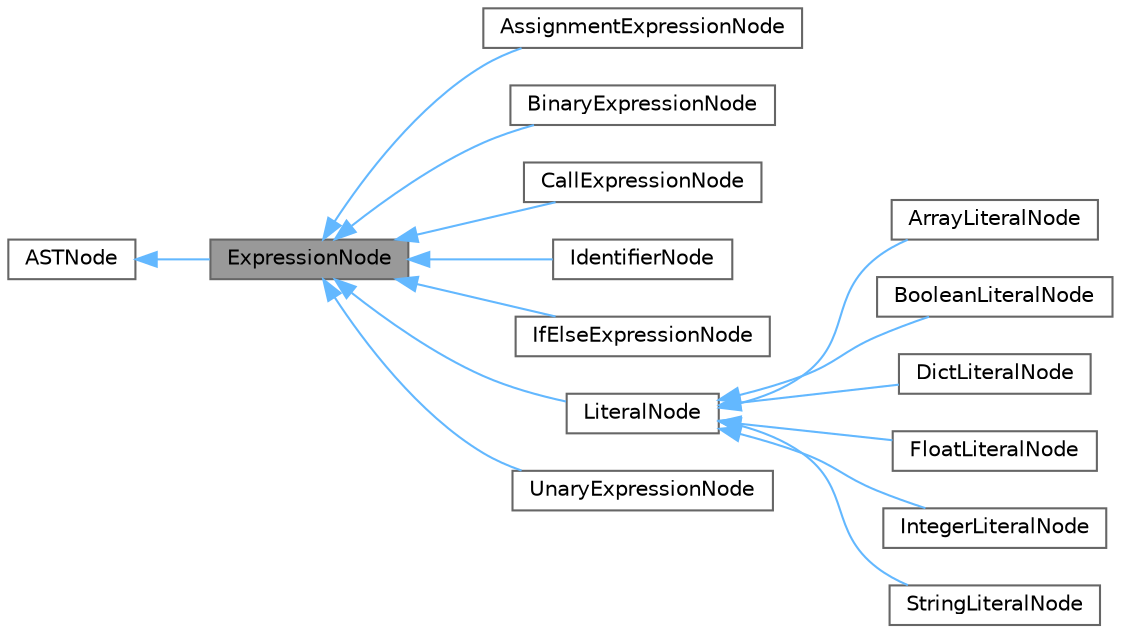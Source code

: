 digraph "ExpressionNode"
{
 // LATEX_PDF_SIZE
  bgcolor="transparent";
  edge [fontname=Helvetica,fontsize=10,labelfontname=Helvetica,labelfontsize=10];
  node [fontname=Helvetica,fontsize=10,shape=box,height=0.2,width=0.4];
  rankdir="LR";
  Node1 [id="Node000001",label="ExpressionNode",height=0.2,width=0.4,color="gray40", fillcolor="grey60", style="filled", fontcolor="black",tooltip="Base class for all expressions."];
  Node2 -> Node1 [id="edge1_Node000001_Node000002",dir="back",color="steelblue1",style="solid",tooltip=" "];
  Node2 [id="Node000002",label="ASTNode",height=0.2,width=0.4,color="gray40", fillcolor="white", style="filled",URL="$structASTNode.html",tooltip="Base class of all AST nodes."];
  Node1 -> Node3 [id="edge2_Node000001_Node000003",dir="back",color="steelblue1",style="solid",tooltip=" "];
  Node3 [id="Node000003",label="AssignmentExpressionNode",height=0.2,width=0.4,color="gray40", fillcolor="white", style="filled",URL="$structAssignmentExpressionNode.html",tooltip="An assignment expression (e.g., x = 5, y = func())"];
  Node1 -> Node4 [id="edge3_Node000001_Node000004",dir="back",color="steelblue1",style="solid",tooltip=" "];
  Node4 [id="Node000004",label="BinaryExpressionNode",height=0.2,width=0.4,color="gray40", fillcolor="white", style="filled",URL="$structBinaryExpressionNode.html",tooltip="A binary expression (e.g., a + b, x == y, etc.)"];
  Node1 -> Node5 [id="edge4_Node000001_Node000005",dir="back",color="steelblue1",style="solid",tooltip=" "];
  Node5 [id="Node000005",label="CallExpressionNode",height=0.2,width=0.4,color="gray40", fillcolor="white", style="filled",URL="$structCallExpressionNode.html",tooltip=" "];
  Node1 -> Node6 [id="edge5_Node000001_Node000006",dir="back",color="steelblue1",style="solid",tooltip=" "];
  Node6 [id="Node000006",label="IdentifierNode",height=0.2,width=0.4,color="gray40", fillcolor="white", style="filled",URL="$structIdentifierNode.html",tooltip="A identifier."];
  Node1 -> Node7 [id="edge6_Node000001_Node000007",dir="back",color="steelblue1",style="solid",tooltip=" "];
  Node7 [id="Node000007",label="IfElseExpressionNode",height=0.2,width=0.4,color="gray40", fillcolor="white", style="filled",URL="$structIfElseExpressionNode.html",tooltip="An if-else expression (e.g., if condition { then_expr } else { else_expr })"];
  Node1 -> Node8 [id="edge7_Node000001_Node000008",dir="back",color="steelblue1",style="solid",tooltip=" "];
  Node8 [id="Node000008",label="LiteralNode",height=0.2,width=0.4,color="gray40", fillcolor="white", style="filled",URL="$structLiteralNode.html",tooltip="Base class for all literals."];
  Node8 -> Node9 [id="edge8_Node000008_Node000009",dir="back",color="steelblue1",style="solid",tooltip=" "];
  Node9 [id="Node000009",label="ArrayLiteralNode",height=0.2,width=0.4,color="gray40", fillcolor="white", style="filled",URL="$structArrayLiteralNode.html",tooltip="An array literal (e.g., [1, 2, 3])"];
  Node8 -> Node10 [id="edge9_Node000008_Node000010",dir="back",color="steelblue1",style="solid",tooltip=" "];
  Node10 [id="Node000010",label="BooleanLiteralNode",height=0.2,width=0.4,color="gray40", fillcolor="white", style="filled",URL="$structBooleanLiteralNode.html",tooltip="A boolean literal (true or false)"];
  Node8 -> Node11 [id="edge10_Node000008_Node000011",dir="back",color="steelblue1",style="solid",tooltip=" "];
  Node11 [id="Node000011",label="DictLiteralNode",height=0.2,width=0.4,color="gray40", fillcolor="white", style="filled",URL="$structDictLiteralNode.html",tooltip="A dictionary literal (e.g., {key: value, key2: value2})"];
  Node8 -> Node12 [id="edge11_Node000008_Node000012",dir="back",color="steelblue1",style="solid",tooltip=" "];
  Node12 [id="Node000012",label="FloatLiteralNode",height=0.2,width=0.4,color="gray40", fillcolor="white", style="filled",URL="$structFloatLiteralNode.html",tooltip="A float literal."];
  Node8 -> Node13 [id="edge12_Node000008_Node000013",dir="back",color="steelblue1",style="solid",tooltip=" "];
  Node13 [id="Node000013",label="IntegerLiteralNode",height=0.2,width=0.4,color="gray40", fillcolor="white", style="filled",URL="$structIntegerLiteralNode.html",tooltip="A integer literal."];
  Node8 -> Node14 [id="edge13_Node000008_Node000014",dir="back",color="steelblue1",style="solid",tooltip=" "];
  Node14 [id="Node000014",label="StringLiteralNode",height=0.2,width=0.4,color="gray40", fillcolor="white", style="filled",URL="$structStringLiteralNode.html",tooltip="A string literal."];
  Node1 -> Node15 [id="edge14_Node000001_Node000015",dir="back",color="steelblue1",style="solid",tooltip=" "];
  Node15 [id="Node000015",label="UnaryExpressionNode",height=0.2,width=0.4,color="gray40", fillcolor="white", style="filled",URL="$structUnaryExpressionNode.html",tooltip="A unary expression (e.g., !x, -y, etc.)"];
}
